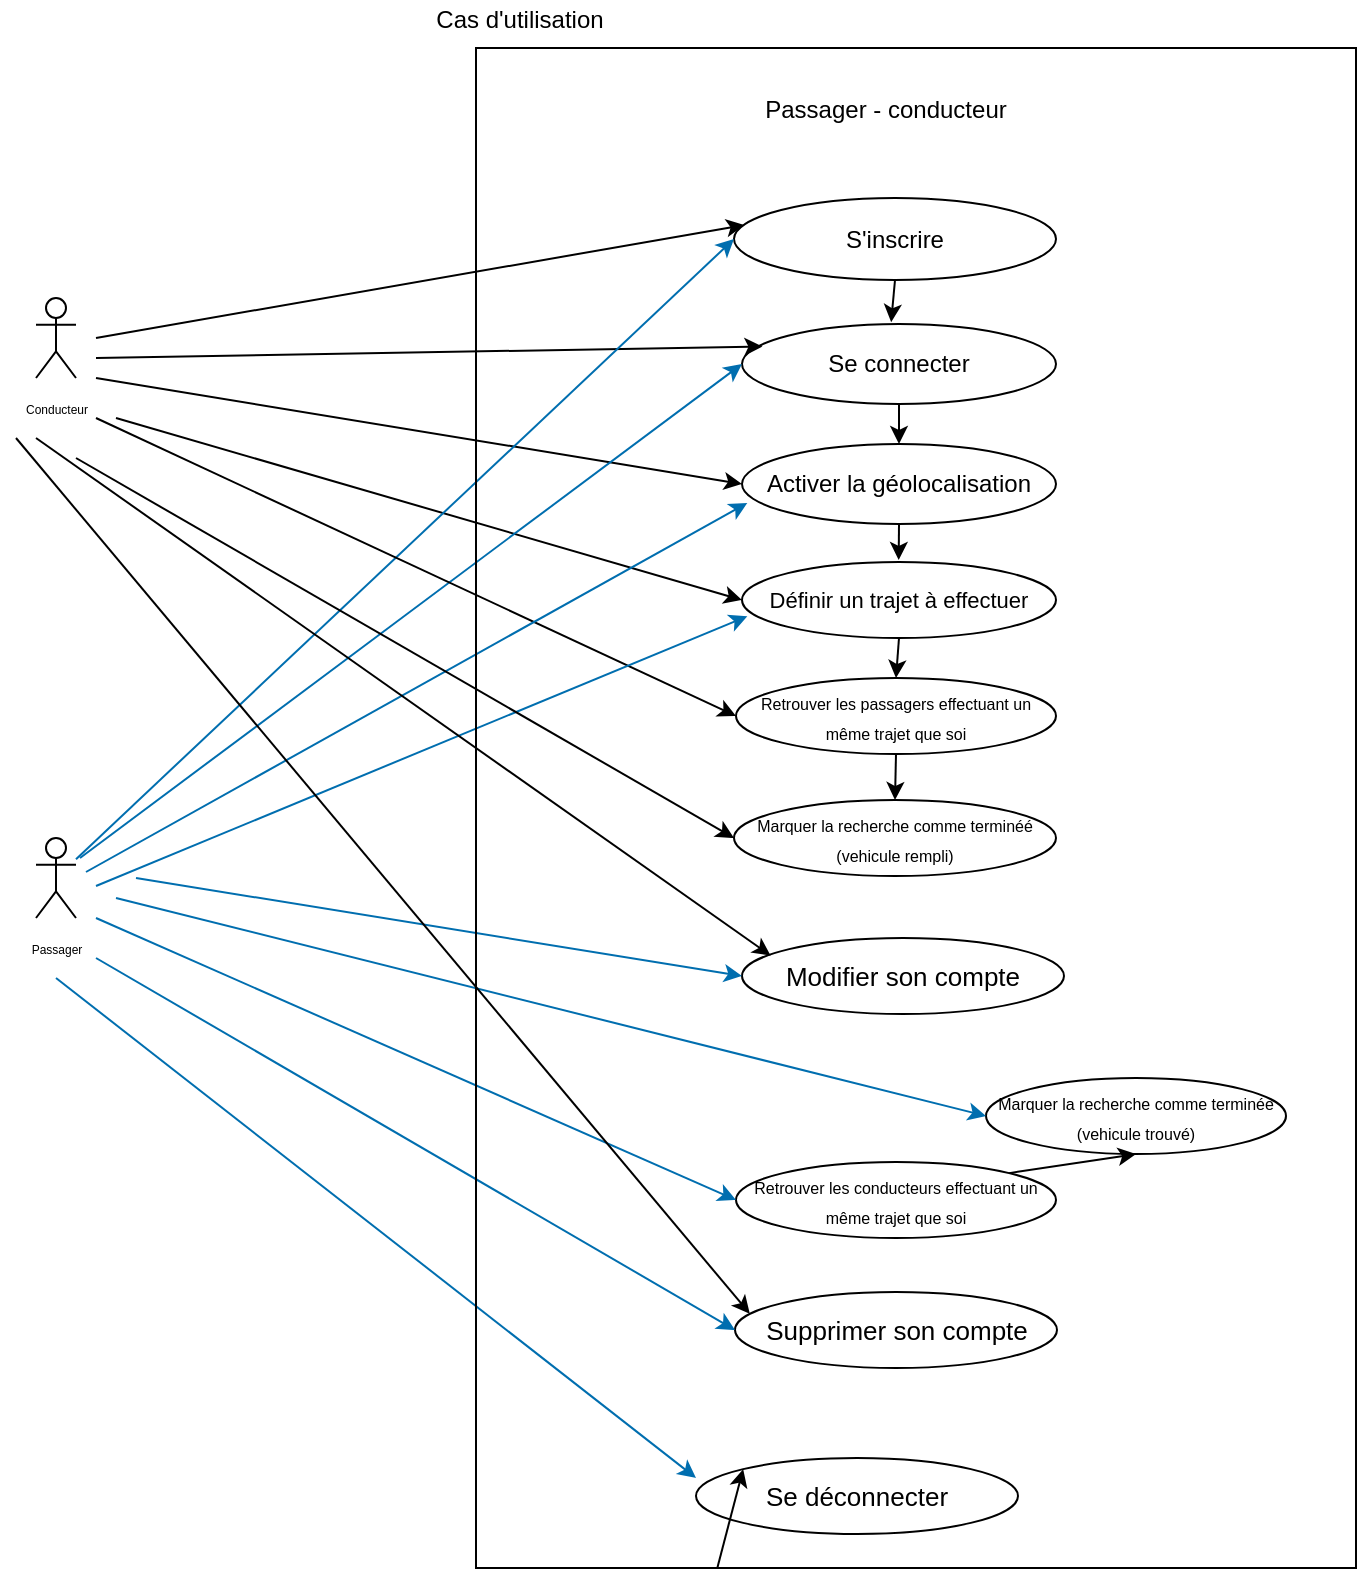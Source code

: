 <mxfile>
    <diagram id="QngYUAGS77yo_UsmzYIc" name="Page-1">
        <mxGraphModel dx="1133" dy="809" grid="1" gridSize="10" guides="1" tooltips="1" connect="1" arrows="1" fold="1" page="1" pageScale="1" pageWidth="1169" pageHeight="827" math="0" shadow="0">
            <root>
                <mxCell id="0"/>
                <mxCell id="1" parent="0"/>
                <mxCell id="2" value="Cas d'utilisation" style="rounded=0;whiteSpace=wrap;html=1;fillColor=none;strokeColor=none;align=center;verticalAlign=middle;" parent="1" vertex="1">
                    <mxGeometry x="157" y="10" width="230" height="20" as="geometry"/>
                </mxCell>
                <mxCell id="3" value="&lt;font style=&quot;font-size: 6px;&quot;&gt;Conducteur&lt;/font&gt;" style="shape=umlActor;verticalLabelPosition=bottom;verticalAlign=top;outlineConnect=0;fillColor=none;html=1;" parent="1" vertex="1">
                    <mxGeometry x="30" y="159" width="20" height="40" as="geometry"/>
                </mxCell>
                <mxCell id="55" style="edgeStyle=none;html=1;exitX=0.5;exitY=1;exitDx=0;exitDy=0;entryX=0.475;entryY=-0.023;entryDx=0;entryDy=0;entryPerimeter=0;" edge="1" parent="1" source="4" target="5">
                    <mxGeometry relative="1" as="geometry"/>
                </mxCell>
                <mxCell id="4" value="S'inscrire" style="ellipse;whiteSpace=wrap;html=1;fillColor=none;" parent="1" vertex="1">
                    <mxGeometry x="379" y="109" width="161" height="41" as="geometry"/>
                </mxCell>
                <mxCell id="56" style="edgeStyle=none;html=1;exitX=0.5;exitY=1;exitDx=0;exitDy=0;entryX=0.5;entryY=0;entryDx=0;entryDy=0;" edge="1" parent="1" source="5" target="11">
                    <mxGeometry relative="1" as="geometry"/>
                </mxCell>
                <mxCell id="5" value="Se connecter" style="ellipse;whiteSpace=wrap;html=1;fillColor=none;" parent="1" vertex="1">
                    <mxGeometry x="383" y="172" width="157" height="40" as="geometry"/>
                </mxCell>
                <mxCell id="58" style="edgeStyle=none;html=1;exitX=0.5;exitY=1;exitDx=0;exitDy=0;entryX=0.5;entryY=0;entryDx=0;entryDy=0;" edge="1" parent="1" source="7" target="23">
                    <mxGeometry relative="1" as="geometry"/>
                </mxCell>
                <mxCell id="7" value="&lt;font style=&quot;font-size: 11px;&quot;&gt;Définir un trajet à effectuer&lt;/font&gt;" style="ellipse;whiteSpace=wrap;html=1;fillColor=none;" parent="1" vertex="1">
                    <mxGeometry x="383" y="291" width="157" height="38" as="geometry"/>
                </mxCell>
                <mxCell id="57" style="edgeStyle=none;html=1;exitX=0.5;exitY=1;exitDx=0;exitDy=0;" edge="1" parent="1" source="11">
                    <mxGeometry relative="1" as="geometry">
                        <mxPoint x="461.351" y="290" as="targetPoint"/>
                    </mxGeometry>
                </mxCell>
                <mxCell id="11" value="Activer la géolocalisation" style="ellipse;whiteSpace=wrap;html=1;fillColor=none;" parent="1" vertex="1">
                    <mxGeometry x="383" y="232" width="157" height="40" as="geometry"/>
                </mxCell>
                <mxCell id="12" value="" style="endArrow=classic;html=1;fontSize=8;entryX=0.032;entryY=0.329;entryDx=0;entryDy=0;entryPerimeter=0;" parent="1" target="4" edge="1">
                    <mxGeometry width="50" height="50" relative="1" as="geometry">
                        <mxPoint x="60" y="179" as="sourcePoint"/>
                        <mxPoint x="200" y="179" as="targetPoint"/>
                        <Array as="points"/>
                    </mxGeometry>
                </mxCell>
                <mxCell id="13" value="" style="endArrow=classic;html=1;fontSize=8;entryX=0.065;entryY=0.281;entryDx=0;entryDy=0;entryPerimeter=0;" parent="1" target="5" edge="1">
                    <mxGeometry width="50" height="50" relative="1" as="geometry">
                        <mxPoint x="60" y="189" as="sourcePoint"/>
                        <mxPoint x="200" y="228" as="targetPoint"/>
                        <Array as="points"/>
                    </mxGeometry>
                </mxCell>
                <mxCell id="15" value="" style="endArrow=classic;html=1;fontSize=8;entryX=0;entryY=0.5;entryDx=0;entryDy=0;" parent="1" target="11" edge="1">
                    <mxGeometry width="50" height="50" relative="1" as="geometry">
                        <mxPoint x="60" y="199" as="sourcePoint"/>
                        <mxPoint x="222.088" y="191.543" as="targetPoint"/>
                        <Array as="points"/>
                    </mxGeometry>
                </mxCell>
                <mxCell id="16" value="" style="endArrow=classic;html=1;fontSize=8;entryX=0;entryY=0.5;entryDx=0;entryDy=0;" parent="1" target="7" edge="1">
                    <mxGeometry width="50" height="50" relative="1" as="geometry">
                        <mxPoint x="70" y="219" as="sourcePoint"/>
                        <mxPoint x="210.0" y="297" as="targetPoint"/>
                        <Array as="points"/>
                    </mxGeometry>
                </mxCell>
                <mxCell id="17" value="&lt;font style=&quot;font-size: 6px;&quot;&gt;Passager&lt;/font&gt;" style="shape=umlActor;verticalLabelPosition=bottom;verticalAlign=top;outlineConnect=0;fillColor=none;html=1;" parent="1" vertex="1">
                    <mxGeometry x="30" y="429" width="20" height="40" as="geometry"/>
                </mxCell>
                <mxCell id="21" value="" style="endArrow=classic;html=1;fontSize=8;fillColor=#1ba1e2;strokeColor=#006EAF;entryX=0;entryY=0.5;entryDx=0;entryDy=0;" parent="1" source="17" target="4" edge="1">
                    <mxGeometry width="50" height="50" relative="1" as="geometry">
                        <mxPoint x="63" y="436" as="sourcePoint"/>
                        <mxPoint x="203" y="176" as="targetPoint"/>
                        <Array as="points"/>
                    </mxGeometry>
                </mxCell>
                <mxCell id="22" value="" style="endArrow=classic;html=1;fontSize=8;fillColor=#1ba1e2;strokeColor=#006EAF;entryX=0;entryY=0.5;entryDx=0;entryDy=0;" parent="1" target="5" edge="1">
                    <mxGeometry width="50" height="50" relative="1" as="geometry">
                        <mxPoint x="52" y="439" as="sourcePoint"/>
                        <mxPoint x="200" y="239" as="targetPoint"/>
                        <Array as="points"/>
                    </mxGeometry>
                </mxCell>
                <mxCell id="59" style="edgeStyle=none;html=1;exitX=0.5;exitY=1;exitDx=0;exitDy=0;entryX=0.5;entryY=0;entryDx=0;entryDy=0;" edge="1" parent="1" source="23" target="30">
                    <mxGeometry relative="1" as="geometry"/>
                </mxCell>
                <mxCell id="23" value="&lt;font style=&quot;font-size: 8px;&quot;&gt;Retrouver les passagers effectuant un même trajet que soi&lt;/font&gt;" style="ellipse;whiteSpace=wrap;html=1;fillColor=none;" parent="1" vertex="1">
                    <mxGeometry x="380" y="349" width="160" height="38" as="geometry"/>
                </mxCell>
                <mxCell id="24" value="" style="endArrow=classic;html=1;fontSize=8;entryX=0;entryY=0.5;entryDx=0;entryDy=0;" parent="1" target="23" edge="1">
                    <mxGeometry width="50" height="50" relative="1" as="geometry">
                        <mxPoint x="60" y="219" as="sourcePoint"/>
                        <mxPoint x="210.0" y="357.0" as="targetPoint"/>
                        <Array as="points"/>
                    </mxGeometry>
                </mxCell>
                <mxCell id="25" value="" style="endArrow=classic;html=1;fontSize=8;fillColor=#1ba1e2;strokeColor=#006EAF;entryX=0.017;entryY=0.737;entryDx=0;entryDy=0;entryPerimeter=0;" parent="1" target="11" edge="1">
                    <mxGeometry width="50" height="50" relative="1" as="geometry">
                        <mxPoint x="55" y="446" as="sourcePoint"/>
                        <mxPoint x="195" y="296" as="targetPoint"/>
                        <Array as="points"/>
                    </mxGeometry>
                </mxCell>
                <mxCell id="26" value="" style="endArrow=classic;html=1;fontSize=8;fillColor=#1ba1e2;strokeColor=#006EAF;entryX=0.017;entryY=0.713;entryDx=0;entryDy=0;entryPerimeter=0;" parent="1" target="7" edge="1">
                    <mxGeometry width="50" height="50" relative="1" as="geometry">
                        <mxPoint x="60" y="453" as="sourcePoint"/>
                        <mxPoint x="203.15" y="349.778" as="targetPoint"/>
                        <Array as="points"/>
                    </mxGeometry>
                </mxCell>
                <mxCell id="61" style="edgeStyle=none;html=1;exitX=1;exitY=0;exitDx=0;exitDy=0;entryX=0.5;entryY=1;entryDx=0;entryDy=0;" edge="1" parent="1" source="27" target="32">
                    <mxGeometry relative="1" as="geometry"/>
                </mxCell>
                <mxCell id="27" value="&lt;font style=&quot;font-size: 8px;&quot;&gt;Retrouver les conducteurs effectuant un même trajet que soi&lt;/font&gt;" style="ellipse;whiteSpace=wrap;html=1;fillColor=none;" parent="1" vertex="1">
                    <mxGeometry x="380" y="591" width="160" height="38" as="geometry"/>
                </mxCell>
                <mxCell id="29" value="" style="endArrow=classic;html=1;fontSize=8;fillColor=#1ba1e2;strokeColor=#006EAF;entryX=0;entryY=0.5;entryDx=0;entryDy=0;" parent="1" target="27" edge="1">
                    <mxGeometry width="50" height="50" relative="1" as="geometry">
                        <mxPoint x="60" y="469" as="sourcePoint"/>
                        <mxPoint x="212.55" y="365.094" as="targetPoint"/>
                        <Array as="points"/>
                    </mxGeometry>
                </mxCell>
                <mxCell id="30" value="&lt;font style=&quot;font-size: 8px;&quot;&gt;Marquer la recherche comme terminéé (vehicule rempli)&lt;/font&gt;" style="ellipse;whiteSpace=wrap;html=1;fillColor=none;" parent="1" vertex="1">
                    <mxGeometry x="379" y="410" width="161" height="38" as="geometry"/>
                </mxCell>
                <mxCell id="31" value="" style="endArrow=classic;html=1;fontSize=8;entryX=0;entryY=0.5;entryDx=0;entryDy=0;" parent="1" target="30" edge="1">
                    <mxGeometry width="50" height="50" relative="1" as="geometry">
                        <mxPoint x="50" y="239" as="sourcePoint"/>
                        <mxPoint x="390" y="139" as="targetPoint"/>
                        <Array as="points"/>
                    </mxGeometry>
                </mxCell>
                <mxCell id="60" style="edgeStyle=none;html=1;exitX=0.5;exitY=1;exitDx=0;exitDy=0;" edge="1" parent="1" source="32">
                    <mxGeometry relative="1" as="geometry">
                        <mxPoint x="579.636" y="587.455" as="targetPoint"/>
                    </mxGeometry>
                </mxCell>
                <mxCell id="32" value="&lt;font style=&quot;font-size: 8px;&quot;&gt;Marquer la recherche comme terminée (vehicule trouvé)&lt;/font&gt;" style="ellipse;whiteSpace=wrap;html=1;fillColor=none;" parent="1" vertex="1">
                    <mxGeometry x="505" y="549" width="150" height="38" as="geometry"/>
                </mxCell>
                <mxCell id="33" value="" style="endArrow=classic;html=1;fontSize=8;fillColor=#1ba1e2;strokeColor=#006EAF;entryX=0;entryY=0.5;entryDx=0;entryDy=0;" parent="1" target="32" edge="1">
                    <mxGeometry width="50" height="50" relative="1" as="geometry">
                        <mxPoint x="70" y="459" as="sourcePoint"/>
                        <mxPoint x="230" y="474.5" as="targetPoint"/>
                        <Array as="points"/>
                    </mxGeometry>
                </mxCell>
                <mxCell id="41" value="&lt;font style=&quot;font-size: 13px;&quot;&gt;Modifier son compte&lt;/font&gt;" style="ellipse;whiteSpace=wrap;html=1;fillColor=none;" parent="1" vertex="1">
                    <mxGeometry x="383" y="479" width="161" height="38" as="geometry"/>
                </mxCell>
                <mxCell id="42" value="" style="endArrow=classic;html=1;fontSize=8;entryX=0.089;entryY=0.232;entryDx=0;entryDy=0;entryPerimeter=0;" parent="1" target="41" edge="1">
                    <mxGeometry width="50" height="50" relative="1" as="geometry">
                        <mxPoint x="30" y="229" as="sourcePoint"/>
                        <mxPoint x="209" y="439" as="targetPoint"/>
                        <Array as="points"/>
                    </mxGeometry>
                </mxCell>
                <mxCell id="43" value="" style="endArrow=classic;html=1;fontSize=8;fillColor=#1ba1e2;strokeColor=#006EAF;entryX=0;entryY=0.5;entryDx=0;entryDy=0;" parent="1" target="41" edge="1">
                    <mxGeometry width="50" height="50" relative="1" as="geometry">
                        <mxPoint x="80" y="449" as="sourcePoint"/>
                        <mxPoint x="335" y="578.0" as="targetPoint"/>
                        <Array as="points"/>
                    </mxGeometry>
                </mxCell>
                <mxCell id="44" value="&lt;font style=&quot;font-size: 13px;&quot;&gt;Supprimer son compte&lt;/font&gt;" style="ellipse;whiteSpace=wrap;html=1;fillColor=none;" parent="1" vertex="1">
                    <mxGeometry x="379.5" y="656" width="161" height="38" as="geometry"/>
                </mxCell>
                <mxCell id="45" value="" style="endArrow=classic;html=1;fontSize=8;fillColor=#1ba1e2;strokeColor=#006EAF;entryX=0;entryY=0.5;entryDx=0;entryDy=0;" parent="1" target="44" edge="1">
                    <mxGeometry width="50" height="50" relative="1" as="geometry">
                        <mxPoint x="60" y="489" as="sourcePoint"/>
                        <mxPoint x="210.0" y="620" as="targetPoint"/>
                        <Array as="points"/>
                    </mxGeometry>
                </mxCell>
                <mxCell id="46" value="" style="endArrow=classic;html=1;fontSize=8;entryX=0.046;entryY=0.286;entryDx=0;entryDy=0;entryPerimeter=0;" parent="1" target="44" edge="1">
                    <mxGeometry width="50" height="50" relative="1" as="geometry">
                        <mxPoint x="20" y="229" as="sourcePoint"/>
                        <mxPoint x="227.329" y="497.816" as="targetPoint"/>
                        <Array as="points"/>
                    </mxGeometry>
                </mxCell>
                <mxCell id="47" value="&lt;font style=&quot;font-size: 13px;&quot;&gt;Se déconnecter&lt;br&gt;&lt;/font&gt;" style="ellipse;whiteSpace=wrap;html=1;fillColor=none;" parent="1" vertex="1">
                    <mxGeometry x="360" y="739" width="161" height="38" as="geometry"/>
                </mxCell>
                <mxCell id="48" value="" style="endArrow=classic;html=1;fontSize=8;fillColor=#1ba1e2;strokeColor=#006EAF;entryX=0;entryY=0.263;entryDx=0;entryDy=0;entryPerimeter=0;" parent="1" target="47" edge="1">
                    <mxGeometry width="50" height="50" relative="1" as="geometry">
                        <mxPoint x="40" y="499" as="sourcePoint"/>
                        <mxPoint x="209.5" y="685" as="targetPoint"/>
                        <Array as="points"/>
                    </mxGeometry>
                </mxCell>
                <mxCell id="49" value="" style="endArrow=classic;html=1;fontSize=8;entryX=0;entryY=0;entryDx=0;entryDy=0;startArrow=none;" parent="1" target="47" edge="1" source="52">
                    <mxGeometry width="50" height="50" relative="1" as="geometry">
                        <mxPoint x="20" y="259" as="sourcePoint"/>
                        <mxPoint x="216.906" y="676.868" as="targetPoint"/>
                        <Array as="points"/>
                    </mxGeometry>
                </mxCell>
                <mxCell id="54" value="Passager - conducteur" style="text;html=1;strokeColor=none;fillColor=none;align=center;verticalAlign=middle;whiteSpace=wrap;rounded=0;" vertex="1" parent="1">
                    <mxGeometry x="370" y="50" width="170" height="30" as="geometry"/>
                </mxCell>
                <mxCell id="52" value="" style="rounded=0;whiteSpace=wrap;html=1;fillColor=none;" vertex="1" parent="1">
                    <mxGeometry x="250" y="34" width="440" height="760" as="geometry"/>
                </mxCell>
            </root>
        </mxGraphModel>
    </diagram>
</mxfile>
